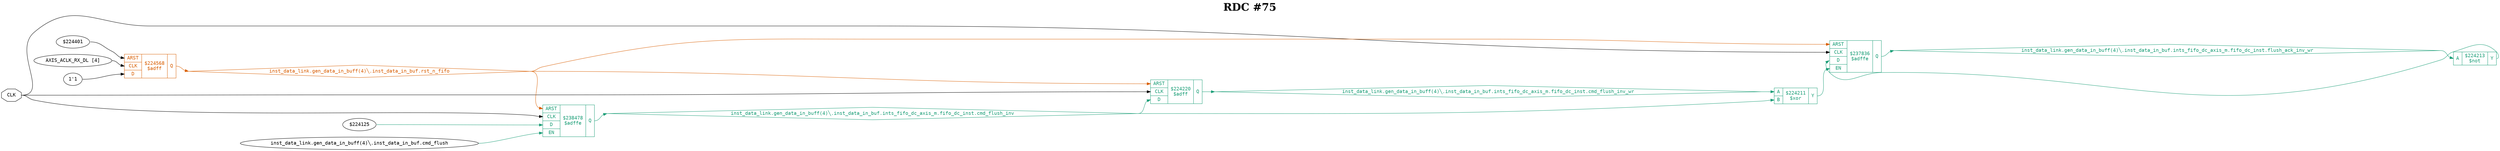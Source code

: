 digraph "spacefibre_light_top" {
label=<<b>RDC #75</b>>;
labelloc="t"
fontsize="30"
node ["fontname"="Courier"]
edge ["fontname"="Courier"]
rankdir="LR";
remincross=true;
n3 [ shape=octagon, label="CLK", color="black", fontcolor="black", href="/src/ip_spacefibre_light_top/spacefibre_light_top.vhd#45" ];
n4 [ shape=diamond, label="inst_data_link.gen_data_in_buff(4)&#9586;.inst_data_in_buf.ints_fifo_dc_axis_m.fifo_dc_inst.cmd_flush_inv", colorscheme="dark28", color="1", fontcolor="1", href="/src/ip/fifo_dc/fifo_dc.vhd#112" ];
n5 [ shape=diamond, label="inst_data_link.gen_data_in_buff(4)&#9586;.inst_data_in_buf.ints_fifo_dc_axis_m.fifo_dc_inst.cmd_flush_inv_wr", colorscheme="dark28", color="1", fontcolor="1", href="/src/ip/fifo_dc/fifo_dc.vhd#113" ];
n6 [ shape=diamond, label="inst_data_link.gen_data_in_buff(4)&#9586;.inst_data_in_buf.ints_fifo_dc_axis_m.fifo_dc_inst.flush_ack_inv_wr", colorscheme="dark28", color="1", fontcolor="1", href="/src/ip/fifo_dc/fifo_dc.vhd#115" ];
n7 [ shape=diamond, label="inst_data_link.gen_data_in_buff(4)&#9586;.inst_data_in_buf.rst_n_fifo", colorscheme="dark28", color="2", fontcolor="2", href="/src/module_data_link/data_in_buf.vhd#142" ];
{ rank="source"; n3;}
{ rank="sink";}
c12 [ shape=record, label="{{<p8> ARST|<p3> CLK|<p9> D|<p10> EN}|$237836\n$adffe|{<p11> Q}}", colorscheme="dark28", color="1", fontcolor="1" , href="/src/ip/fifo_dc/fifo_dc.vhd#199"  ];
v0 [ label="$224125" ];
v1 [ label="inst_data_link.gen_data_in_buff(4)&#9586;.inst_data_in_buf.cmd_flush" ];
c13 [ shape=record, label="{{<p8> ARST|<p3> CLK|<p9> D|<p10> EN}|$238478\n$adffe|{<p11> Q}}", colorscheme="dark28", color="1", fontcolor="1" , href="/src/ip/fifo_dc/fifo_dc.vhd#440"  ];
v2 [ label="$224401" ];
v3 [ label="AXIS_ACLK_RX_DL [4]" ];
v4 [ label="1'1" ];
c14 [ shape=record, label="{{<p8> ARST|<p3> CLK|<p9> D}|$224568\n$adff|{<p11> Q}}", colorscheme="dark28", color="2", fontcolor="2" , href="/src/module_data_link/data_in_buf.vhd#194"  ];
c15 [ shape=record, label="{{<p8> ARST|<p3> CLK|<p9> D}|$224220\n$adff|{<p11> Q}}", colorscheme="dark28", color="1", fontcolor="1" , href="/src/ip/fifo_dc/fifo_dc.vhd#199"  ];
c19 [ shape=record, label="{{<p16> A|<p17> B}|$224211\n$xor|{<p18> Y}}", colorscheme="dark28", color="1", fontcolor="1" , href="/src/ip/fifo_dc/fifo_dc.vhd#205"  ];
c20 [ shape=record, label="{{<p16> A}|$224213\n$not|{<p18> Y}}", colorscheme="dark28", color="1", fontcolor="1" , href="/src/ip/fifo_dc/fifo_dc.vhd#207"  ];
c19:p18:e -> c12:p10:w [colorscheme="dark28", color="1", fontcolor="1", label=""];
c20:p18:e -> c12:p9:w [colorscheme="dark28", color="1", fontcolor="1", label=""];
n3:e -> c12:p3:w [color="black", fontcolor="black", label=""];
n3:e -> c13:p3:w [color="black", fontcolor="black", label=""];
n3:e -> c15:p3:w [color="black", fontcolor="black", label=""];
c13:p11:e -> n4:w [colorscheme="dark28", color="1", fontcolor="1", label=""];
n4:e -> c15:p9:w [colorscheme="dark28", color="1", fontcolor="1", label=""];
n4:e -> c19:p17:w [colorscheme="dark28", color="1", fontcolor="1", label=""];
c15:p11:e -> n5:w [colorscheme="dark28", color="1", fontcolor="1", label=""];
n5:e -> c19:p16:w [colorscheme="dark28", color="1", fontcolor="1", label=""];
c12:p11:e -> n6:w [colorscheme="dark28", color="1", fontcolor="1", label=""];
n6:e -> c20:p16:w [colorscheme="dark28", color="1", fontcolor="1", label=""];
c14:p11:e -> n7:w [colorscheme="dark28", color="2", fontcolor="2", label=""];
n7:e -> c12:p8:w [colorscheme="dark28", color="2", fontcolor="2", label=""];
n7:e -> c13:p8:w [colorscheme="dark28", color="2", fontcolor="2", label=""];
n7:e -> c15:p8:w [colorscheme="dark28", color="2", fontcolor="2", label=""];
v0:e -> c13:p9:w [colorscheme="dark28", color="1", fontcolor="1", label=""];
v1:e -> c13:p10:w [colorscheme="dark28", color="1", fontcolor="1", label=""];
v2:e -> c14:p8:w [color="black", fontcolor="black", label=""];
v3:e -> c14:p3:w [color="black", fontcolor="black", label=""];
v4:e -> c14:p9:w [color="black", fontcolor="black", label=""];
}
